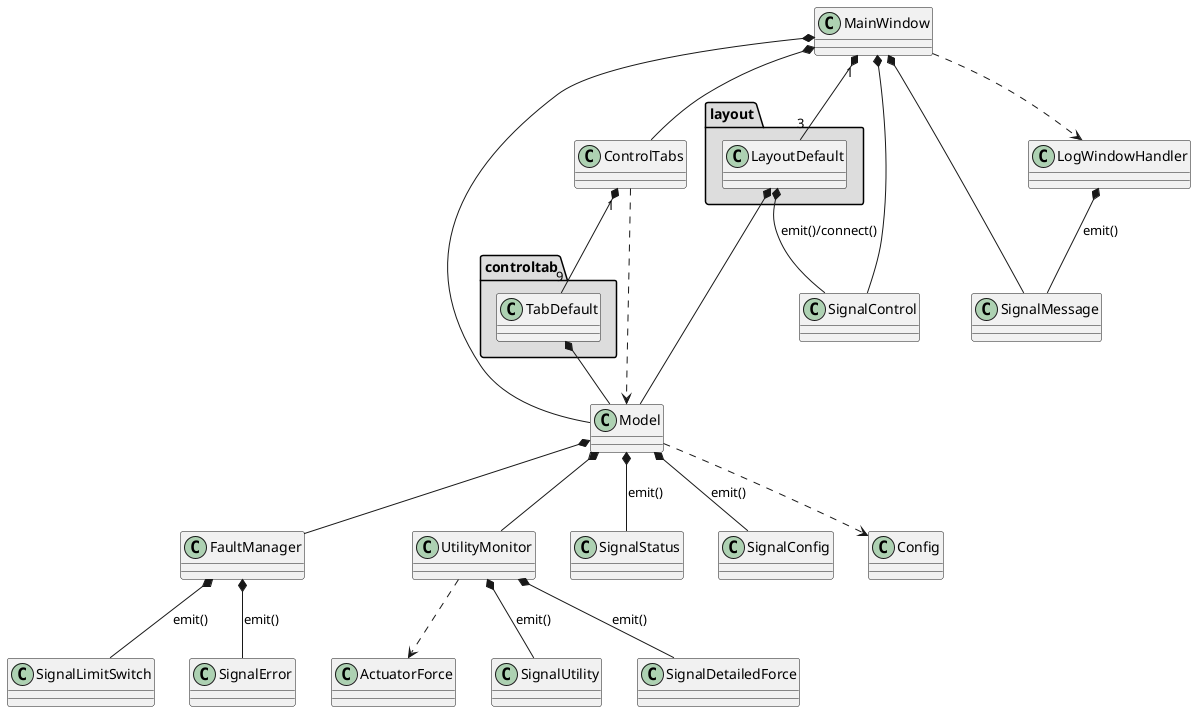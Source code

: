 @startuml
package "layout" #DDDDDD {
  class LayoutDefault
}

package "controltab" #DDDDDD {
  class TabDefault
}

MainWindow *-- Model
MainWindow *-- ControlTabs
MainWindow "1" *-- "3" LayoutDefault
MainWindow *-- SignalControl
MainWindow *-- SignalMessage
MainWindow ..> LogWindowHandler

Model *-- FaultManager
Model *-- UtilityMonitor
Model *-- SignalStatus : emit()
Model *-- SignalConfig : emit()
Model ..> Config

FaultManager *-- SignalError : emit()
FaultManager *-- SignalLimitSwitch : emit()

UtilityMonitor *-- SignalUtility : emit()
UtilityMonitor *-- SignalDetailedForce : emit()
UtilityMonitor ..> ActuatorForce

LayoutDefault *-- Model
LayoutDefault *-- SignalControl : emit()/connect()

LogWindowHandler *-- SignalMessage : emit()

ControlTabs ..> Model
ControlTabs "1" *-- "9" TabDefault

TabDefault *-- Model
@enduml
